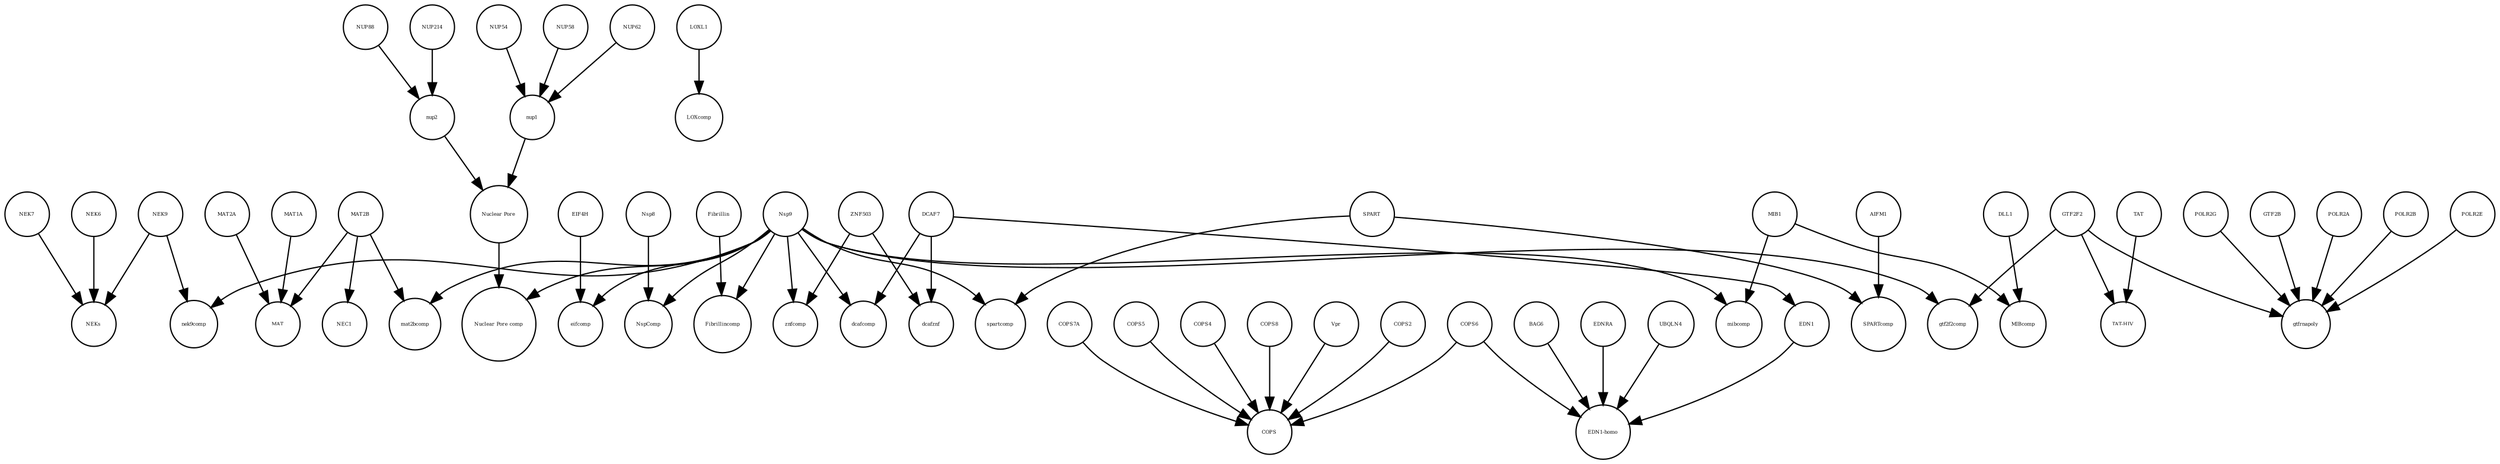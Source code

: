 strict digraph  {
"Nuclear Pore comp" [annotation="", bipartite=0, cls=complex, fontsize=4, label="Nuclear Pore comp", shape=circle];
dcafznf [annotation="", bipartite=0, cls=complex, fontsize=4, label=dcafznf, shape=circle];
POLR2B [annotation="", bipartite=0, cls=macromolecule, fontsize=4, label=POLR2B, shape=circle];
MAT2A [annotation="", bipartite=0, cls=macromolecule, fontsize=4, label=MAT2A, shape=circle];
nek9comp [annotation="", bipartite=0, cls=complex, fontsize=4, label=nek9comp, shape=circle];
NUP54 [annotation=urn_miriam_uniprot_Q7Z3B4, bipartite=0, cls=macromolecule, fontsize=4, label=NUP54, shape=circle];
mat2bcomp [annotation="", bipartite=0, cls=complex, fontsize=4, label=mat2bcomp, shape=circle];
POLR2E [annotation="", bipartite=0, cls=macromolecule, fontsize=4, label=POLR2E, shape=circle];
COPS6 [annotation="", bipartite=0, cls=macromolecule, fontsize=4, label=COPS6, shape=circle];
SPART [annotation=urn_miriam_uniprot_Q8N0X7, bipartite=0, cls=macromolecule, fontsize=4, label=SPART, shape=circle];
NEK7 [annotation="", bipartite=0, cls=macromolecule, fontsize=4, label=NEK7, shape=circle];
GTF2F2 [annotation="urn_miriam_uniprot_P13984|urn_miriam_pubmed_10428810", bipartite=0, cls=macromolecule, fontsize=4, label=GTF2F2, shape=circle];
NEKs [annotation="", bipartite=0, cls=complex, fontsize=4, label=NEKs, shape=circle];
znfcomp [annotation="", bipartite=0, cls=complex, fontsize=4, label=znfcomp, shape=circle];
spartcomp [annotation="", bipartite=0, cls=complex, fontsize=4, label=spartcomp, shape=circle];
POLR2G [annotation="", bipartite=0, cls=macromolecule, fontsize=4, label=POLR2G, shape=circle];
eifcomp [annotation="", bipartite=0, cls=complex, fontsize=4, label=eifcomp, shape=circle];
TAT [annotation="", bipartite=0, cls=macromolecule, fontsize=4, label=TAT, shape=circle];
mibcomp [annotation="", bipartite=0, cls=complex, fontsize=4, label=mibcomp, shape=circle];
MIB1 [annotation="urn_miriam_uniprot_Q86YT6|urn_miriam_pubmed_24185901", bipartite=0, cls=macromolecule, fontsize=4, label=MIB1, shape=circle];
COPS7A [annotation="", bipartite=0, cls=macromolecule, fontsize=4, label=COPS7A, shape=circle];
AIFM1 [annotation="", bipartite=0, cls=macromolecule, fontsize=4, label=AIFM1, shape=circle];
COPS5 [annotation="", bipartite=0, cls=macromolecule, fontsize=4, label=COPS5, shape=circle];
MAT2B [annotation="urn_miriam_uniprot_Q9NZL9|urn_miriam_pubmed_10644686|urn_miriam_pubmed_23189196|urn_miriam_pubmed_25075345|urn_miriam_pubmed_23425511", bipartite=0, cls=macromolecule, fontsize=4, label=MAT2B, shape=circle];
GTF2B [annotation="", bipartite=0, cls=macromolecule, fontsize=4, label=GTF2B, shape=circle];
MAT1A [annotation="", bipartite=0, cls=macromolecule, fontsize=4, label=MAT1A, shape=circle];
COPS [annotation="", bipartite=0, cls=complex, fontsize=4, label=COPS, shape=circle];
DCAF7 [annotation="urn_miriam_uniprot_P61962|urn_miriam_pubmed_16887337|urn_miriam_pubmed_16949367", bipartite=0, cls=macromolecule, fontsize=4, label=DCAF7, shape=circle];
nup2 [annotation="", bipartite=0, cls=complex, fontsize=4, label=nup2, shape=circle];
"Nuclear Pore" [annotation="", bipartite=0, cls=complex, fontsize=4, label="Nuclear Pore", shape=circle];
nup1 [annotation="", bipartite=0, cls=complex, fontsize=4, label=nup1, shape=circle];
ZNF503 [annotation=urn_miriam_uniprot_Q96F45, bipartite=0, cls=macromolecule, fontsize=4, label=ZNF503, shape=circle];
NUP58 [annotation=urn_miriam_uniprot_Q9BVL2, bipartite=0, cls=macromolecule, fontsize=4, label=NUP58, shape=circle];
NEK6 [annotation="", bipartite=0, cls=macromolecule, fontsize=4, label=NEK6, shape=circle];
COPS4 [annotation="", bipartite=0, cls=macromolecule, fontsize=4, label=COPS4, shape=circle];
COPS8 [annotation="", bipartite=0, cls=macromolecule, fontsize=4, label=COPS8, shape=circle];
LOXL1 [annotation="", bipartite=0, cls=macromolecule, fontsize=4, label=LOXL1, shape=circle];
MIBcomp [annotation="", bipartite=0, cls=complex, fontsize=4, label=MIBcomp, shape=circle];
POLR2A [annotation=urn_miriam_uniprot_P30876, bipartite=0, cls=macromolecule, fontsize=4, label=POLR2A, shape=circle];
"TAT-HIV" [annotation="", bipartite=0, cls=complex, fontsize=4, label="TAT-HIV", shape=circle];
BAG6 [annotation="", bipartite=0, cls=macromolecule, fontsize=4, label=BAG6, shape=circle];
Vpr [annotation="", bipartite=0, cls=macromolecule, fontsize=4, label=Vpr, shape=circle];
MAT [annotation="", bipartite=0, cls=complex, fontsize=4, label=MAT, shape=circle];
COPS2 [annotation="", bipartite=0, cls=macromolecule, fontsize=4, label=COPS2, shape=circle];
Nsp8 [annotation="urn_miriam_uniprot_P0DTD1|urn_miriam_ncbiprotein_YP_009725304", bipartite=0, cls=macromolecule, fontsize=4, label=Nsp8, shape=circle];
SPARTcomp [annotation="", bipartite=0, cls=complex, fontsize=4, label=SPARTcomp, shape=circle];
Fibrillin [annotation="", bipartite=0, cls=complex, fontsize=4, label=Fibrillin, shape=circle];
NUP214 [annotation=urn_miriam_uniprot_P35658, bipartite=0, cls=macromolecule, fontsize=4, label=NUP214, shape=circle];
EIF4H [annotation="urn_miriam_uniprot_Q15056|urn_miriam_pubmed_10585411|urn_miriam_pubmed_11418588", bipartite=0, cls=macromolecule, fontsize=4, label=EIF4H, shape=circle];
dcafcomp [annotation="", bipartite=0, cls=complex, fontsize=4, label=dcafcomp, shape=circle];
NUP62 [annotation=urn_miriam_uniprot_P37198, bipartite=0, cls=macromolecule, fontsize=4, label=NUP62, shape=circle];
"EDN1-homo" [annotation="", bipartite=0, cls=complex, fontsize=4, label="EDN1-homo", shape=circle];
NspComp [annotation="", bipartite=0, cls=complex, fontsize=4, label=NspComp, shape=circle];
NUP88 [annotation="urn_miriam_uniprot_Q99567|urn_miriam_pubmed_30543681", bipartite=0, cls=macromolecule, fontsize=4, label=NUP88, shape=circle];
EDNRA [annotation="", bipartite=0, cls=macromolecule, fontsize=4, label=EDNRA, shape=circle];
NEC1 [annotation="", bipartite=0, cls=complex, fontsize=4, label=NEC1, shape=circle];
DLL1 [annotation="", bipartite=0, cls=macromolecule, fontsize=4, label=DLL1, shape=circle];
LOXcomp [annotation="", bipartite=0, cls=complex, fontsize=4, label=LOXcomp, shape=circle];
EDN1 [annotation=urn_miriam_uniprot_P05305, bipartite=0, cls=macromolecule, fontsize=4, label=EDN1, shape=circle];
gtfrnapoly [annotation="", bipartite=0, cls=complex, fontsize=4, label=gtfrnapoly, shape=circle];
Nsp9 [annotation="urn_miriam_uniprot_P0DTD1|urn_miriam_ncbiprotein_YP_009725305", bipartite=0, cls=macromolecule, fontsize=4, label=Nsp9, shape=circle];
Fibrillincomp [annotation="", bipartite=0, cls=complex, fontsize=4, label=Fibrillincomp, shape=circle];
NEK9 [annotation=urn_miriam_uniprot_Q8TD19, bipartite=0, cls=macromolecule, fontsize=4, label=NEK9, shape=circle];
gtf2f2comp [annotation="", bipartite=0, cls=complex, fontsize=4, label=gtf2f2comp, shape=circle];
UBQLN4 [annotation="", bipartite=0, cls=macromolecule, fontsize=4, label=UBQLN4, shape=circle];
POLR2B -> gtfrnapoly  [annotation="", interaction_type=production];
MAT2A -> MAT  [annotation="", interaction_type=production];
NUP54 -> nup1  [annotation="", interaction_type=production];
POLR2E -> gtfrnapoly  [annotation="", interaction_type=production];
COPS6 -> COPS  [annotation="", interaction_type=production];
COPS6 -> "EDN1-homo"  [annotation="", interaction_type=production];
SPART -> spartcomp  [annotation="", interaction_type=production];
SPART -> SPARTcomp  [annotation="", interaction_type=production];
NEK7 -> NEKs  [annotation="", interaction_type=production];
GTF2F2 -> gtfrnapoly  [annotation="", interaction_type=production];
GTF2F2 -> gtf2f2comp  [annotation="", interaction_type=production];
GTF2F2 -> "TAT-HIV"  [annotation="", interaction_type=production];
POLR2G -> gtfrnapoly  [annotation="", interaction_type=production];
TAT -> "TAT-HIV"  [annotation="", interaction_type=production];
MIB1 -> mibcomp  [annotation="", interaction_type=production];
MIB1 -> MIBcomp  [annotation="", interaction_type=production];
COPS7A -> COPS  [annotation="", interaction_type=production];
AIFM1 -> SPARTcomp  [annotation="", interaction_type=production];
COPS5 -> COPS  [annotation="", interaction_type=production];
MAT2B -> NEC1  [annotation="", interaction_type=production];
MAT2B -> MAT  [annotation="", interaction_type=production];
MAT2B -> mat2bcomp  [annotation="", interaction_type=production];
GTF2B -> gtfrnapoly  [annotation="", interaction_type=production];
MAT1A -> MAT  [annotation="", interaction_type=production];
DCAF7 -> dcafznf  [annotation="", interaction_type=production];
DCAF7 -> EDN1  [annotation=urn_miriam_pubmed_27880803, interaction_type=catalysis];
DCAF7 -> dcafcomp  [annotation="", interaction_type=production];
nup2 -> "Nuclear Pore"  [annotation="", interaction_type=production];
"Nuclear Pore" -> "Nuclear Pore comp"  [annotation="", interaction_type=production];
nup1 -> "Nuclear Pore"  [annotation="", interaction_type=production];
ZNF503 -> znfcomp  [annotation="", interaction_type=production];
ZNF503 -> dcafznf  [annotation="", interaction_type=production];
NUP58 -> nup1  [annotation="", interaction_type=production];
NEK6 -> NEKs  [annotation="", interaction_type=production];
COPS4 -> COPS  [annotation="", interaction_type=production];
COPS8 -> COPS  [annotation="", interaction_type=production];
LOXL1 -> LOXcomp  [annotation="", interaction_type=production];
POLR2A -> gtfrnapoly  [annotation="", interaction_type=production];
BAG6 -> "EDN1-homo"  [annotation="", interaction_type=production];
Vpr -> COPS  [annotation="", interaction_type=production];
COPS2 -> COPS  [annotation="", interaction_type=production];
Nsp8 -> NspComp  [annotation="", interaction_type=production];
Fibrillin -> Fibrillincomp  [annotation="", interaction_type=production];
NUP214 -> nup2  [annotation="", interaction_type=production];
EIF4H -> eifcomp  [annotation="", interaction_type=production];
NUP62 -> nup1  [annotation="", interaction_type=production];
NUP88 -> nup2  [annotation="", interaction_type=production];
EDNRA -> "EDN1-homo"  [annotation="", interaction_type=production];
DLL1 -> MIBcomp  [annotation="", interaction_type=production];
EDN1 -> "EDN1-homo"  [annotation="", interaction_type=production];
Nsp9 -> "Nuclear Pore comp"  [annotation="", interaction_type=production];
Nsp9 -> mat2bcomp  [annotation="", interaction_type=production];
Nsp9 -> eifcomp  [annotation="", interaction_type=production];
Nsp9 -> spartcomp  [annotation="", interaction_type=production];
Nsp9 -> nek9comp  [annotation="", interaction_type=production];
Nsp9 -> gtf2f2comp  [annotation="", interaction_type=production];
Nsp9 -> Fibrillincomp  [annotation="", interaction_type=production];
Nsp9 -> znfcomp  [annotation="", interaction_type=production];
Nsp9 -> mibcomp  [annotation="", interaction_type=production];
Nsp9 -> dcafcomp  [annotation="", interaction_type=production];
Nsp9 -> NspComp  [annotation="", interaction_type=production];
NEK9 -> nek9comp  [annotation="", interaction_type=production];
NEK9 -> NEKs  [annotation="", interaction_type=production];
UBQLN4 -> "EDN1-homo"  [annotation="", interaction_type=production];
}

